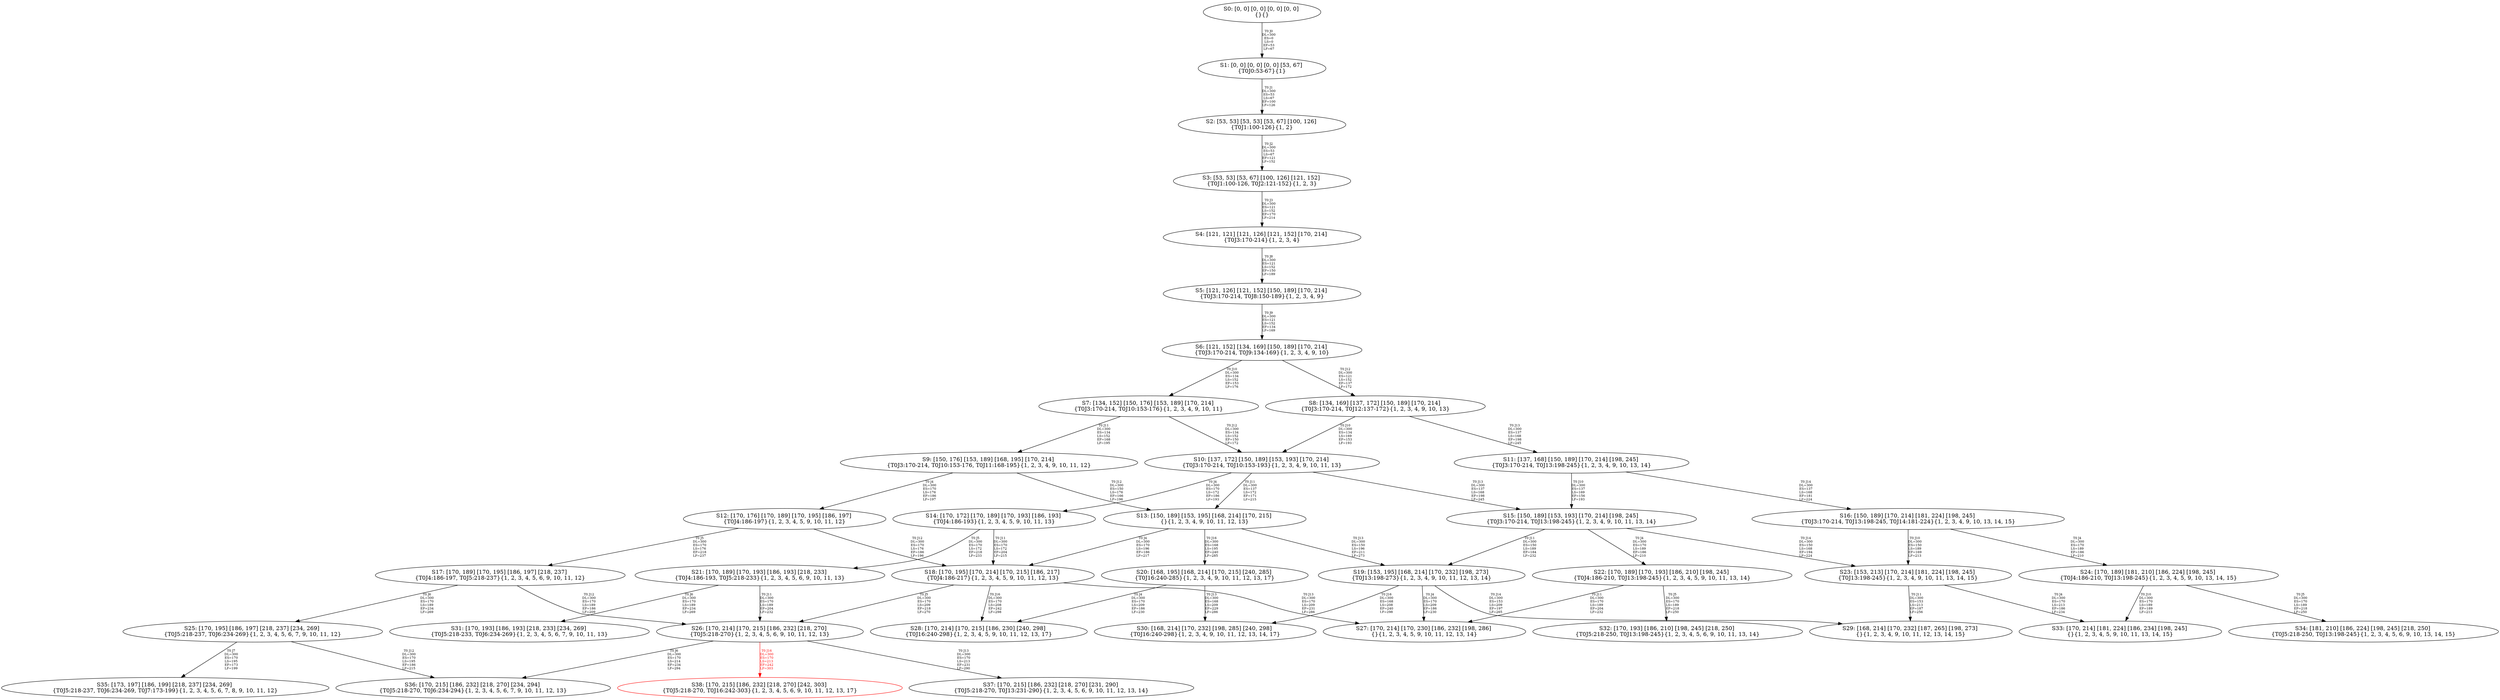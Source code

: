 digraph {
	S0[label="S0: [0, 0] [0, 0] [0, 0] [0, 0] \n{}{}"];
	S1[label="S1: [0, 0] [0, 0] [0, 0] [53, 67] \n{T0J0:53-67}{1}"];
	S2[label="S2: [53, 53] [53, 53] [53, 67] [100, 126] \n{T0J1:100-126}{1, 2}"];
	S3[label="S3: [53, 53] [53, 67] [100, 126] [121, 152] \n{T0J1:100-126, T0J2:121-152}{1, 2, 3}"];
	S4[label="S4: [121, 121] [121, 126] [121, 152] [170, 214] \n{T0J3:170-214}{1, 2, 3, 4}"];
	S5[label="S5: [121, 126] [121, 152] [150, 189] [170, 214] \n{T0J3:170-214, T0J8:150-189}{1, 2, 3, 4, 9}"];
	S6[label="S6: [121, 152] [134, 169] [150, 189] [170, 214] \n{T0J3:170-214, T0J9:134-169}{1, 2, 3, 4, 9, 10}"];
	S7[label="S7: [134, 152] [150, 176] [153, 189] [170, 214] \n{T0J3:170-214, T0J10:153-176}{1, 2, 3, 4, 9, 10, 11}"];
	S8[label="S8: [134, 169] [137, 172] [150, 189] [170, 214] \n{T0J3:170-214, T0J12:137-172}{1, 2, 3, 4, 9, 10, 13}"];
	S9[label="S9: [150, 176] [153, 189] [168, 195] [170, 214] \n{T0J3:170-214, T0J10:153-176, T0J11:168-195}{1, 2, 3, 4, 9, 10, 11, 12}"];
	S10[label="S10: [137, 172] [150, 189] [153, 193] [170, 214] \n{T0J3:170-214, T0J10:153-193}{1, 2, 3, 4, 9, 10, 11, 13}"];
	S11[label="S11: [137, 168] [150, 189] [170, 214] [198, 245] \n{T0J3:170-214, T0J13:198-245}{1, 2, 3, 4, 9, 10, 13, 14}"];
	S12[label="S12: [170, 176] [170, 189] [170, 195] [186, 197] \n{T0J4:186-197}{1, 2, 3, 4, 5, 9, 10, 11, 12}"];
	S13[label="S13: [150, 189] [153, 195] [168, 214] [170, 215] \n{}{1, 2, 3, 4, 9, 10, 11, 12, 13}"];
	S14[label="S14: [170, 172] [170, 189] [170, 193] [186, 193] \n{T0J4:186-193}{1, 2, 3, 4, 5, 9, 10, 11, 13}"];
	S15[label="S15: [150, 189] [153, 193] [170, 214] [198, 245] \n{T0J3:170-214, T0J13:198-245}{1, 2, 3, 4, 9, 10, 11, 13, 14}"];
	S16[label="S16: [150, 189] [170, 214] [181, 224] [198, 245] \n{T0J3:170-214, T0J13:198-245, T0J14:181-224}{1, 2, 3, 4, 9, 10, 13, 14, 15}"];
	S17[label="S17: [170, 189] [170, 195] [186, 197] [218, 237] \n{T0J4:186-197, T0J5:218-237}{1, 2, 3, 4, 5, 6, 9, 10, 11, 12}"];
	S18[label="S18: [170, 195] [170, 214] [170, 215] [186, 217] \n{T0J4:186-217}{1, 2, 3, 4, 5, 9, 10, 11, 12, 13}"];
	S19[label="S19: [153, 195] [168, 214] [170, 232] [198, 273] \n{T0J13:198-273}{1, 2, 3, 4, 9, 10, 11, 12, 13, 14}"];
	S20[label="S20: [168, 195] [168, 214] [170, 215] [240, 285] \n{T0J16:240-285}{1, 2, 3, 4, 9, 10, 11, 12, 13, 17}"];
	S21[label="S21: [170, 189] [170, 193] [186, 193] [218, 233] \n{T0J4:186-193, T0J5:218-233}{1, 2, 3, 4, 5, 6, 9, 10, 11, 13}"];
	S22[label="S22: [170, 189] [170, 193] [186, 210] [198, 245] \n{T0J4:186-210, T0J13:198-245}{1, 2, 3, 4, 5, 9, 10, 11, 13, 14}"];
	S23[label="S23: [153, 213] [170, 214] [181, 224] [198, 245] \n{T0J13:198-245}{1, 2, 3, 4, 9, 10, 11, 13, 14, 15}"];
	S24[label="S24: [170, 189] [181, 210] [186, 224] [198, 245] \n{T0J4:186-210, T0J13:198-245}{1, 2, 3, 4, 5, 9, 10, 13, 14, 15}"];
	S25[label="S25: [170, 195] [186, 197] [218, 237] [234, 269] \n{T0J5:218-237, T0J6:234-269}{1, 2, 3, 4, 5, 6, 7, 9, 10, 11, 12}"];
	S26[label="S26: [170, 214] [170, 215] [186, 232] [218, 270] \n{T0J5:218-270}{1, 2, 3, 4, 5, 6, 9, 10, 11, 12, 13}"];
	S27[label="S27: [170, 214] [170, 230] [186, 232] [198, 286] \n{}{1, 2, 3, 4, 5, 9, 10, 11, 12, 13, 14}"];
	S28[label="S28: [170, 214] [170, 215] [186, 230] [240, 298] \n{T0J16:240-298}{1, 2, 3, 4, 5, 9, 10, 11, 12, 13, 17}"];
	S29[label="S29: [168, 214] [170, 232] [187, 265] [198, 273] \n{}{1, 2, 3, 4, 9, 10, 11, 12, 13, 14, 15}"];
	S30[label="S30: [168, 214] [170, 232] [198, 285] [240, 298] \n{T0J16:240-298}{1, 2, 3, 4, 9, 10, 11, 12, 13, 14, 17}"];
	S31[label="S31: [170, 193] [186, 193] [218, 233] [234, 269] \n{T0J5:218-233, T0J6:234-269}{1, 2, 3, 4, 5, 6, 7, 9, 10, 11, 13}"];
	S32[label="S32: [170, 193] [186, 210] [198, 245] [218, 250] \n{T0J5:218-250, T0J13:198-245}{1, 2, 3, 4, 5, 6, 9, 10, 11, 13, 14}"];
	S33[label="S33: [170, 214] [181, 224] [186, 234] [198, 245] \n{}{1, 2, 3, 4, 5, 9, 10, 11, 13, 14, 15}"];
	S34[label="S34: [181, 210] [186, 224] [198, 245] [218, 250] \n{T0J5:218-250, T0J13:198-245}{1, 2, 3, 4, 5, 6, 9, 10, 13, 14, 15}"];
	S35[label="S35: [173, 197] [186, 199] [218, 237] [234, 269] \n{T0J5:218-237, T0J6:234-269, T0J7:173-199}{1, 2, 3, 4, 5, 6, 7, 8, 9, 10, 11, 12}"];
	S36[label="S36: [170, 215] [186, 232] [218, 270] [234, 294] \n{T0J5:218-270, T0J6:234-294}{1, 2, 3, 4, 5, 6, 7, 9, 10, 11, 12, 13}"];
	S37[label="S37: [170, 215] [186, 232] [218, 270] [231, 290] \n{T0J5:218-270, T0J13:231-290}{1, 2, 3, 4, 5, 6, 9, 10, 11, 12, 13, 14}"];
	S38[label="S38: [170, 215] [186, 232] [218, 270] [242, 303] \n{T0J5:218-270, T0J16:242-303}{1, 2, 3, 4, 5, 6, 9, 10, 11, 12, 13, 17}"];
	S0 -> S1[label="T0 J0\nDL=300\nES=0\nLS=0\nEF=53\nLF=67",fontsize=8];
	S1 -> S2[label="T0 J1\nDL=300\nES=53\nLS=67\nEF=100\nLF=126",fontsize=8];
	S2 -> S3[label="T0 J2\nDL=300\nES=53\nLS=67\nEF=121\nLF=152",fontsize=8];
	S3 -> S4[label="T0 J3\nDL=300\nES=121\nLS=152\nEF=170\nLF=214",fontsize=8];
	S4 -> S5[label="T0 J8\nDL=300\nES=121\nLS=152\nEF=150\nLF=189",fontsize=8];
	S5 -> S6[label="T0 J9\nDL=300\nES=121\nLS=152\nEF=134\nLF=169",fontsize=8];
	S6 -> S7[label="T0 J10\nDL=300\nES=134\nLS=152\nEF=153\nLF=176",fontsize=8];
	S6 -> S8[label="T0 J12\nDL=300\nES=121\nLS=152\nEF=137\nLF=172",fontsize=8];
	S7 -> S9[label="T0 J11\nDL=300\nES=134\nLS=152\nEF=168\nLF=195",fontsize=8];
	S7 -> S10[label="T0 J12\nDL=300\nES=134\nLS=152\nEF=150\nLF=172",fontsize=8];
	S8 -> S10[label="T0 J10\nDL=300\nES=134\nLS=169\nEF=153\nLF=193",fontsize=8];
	S8 -> S11[label="T0 J13\nDL=300\nES=137\nLS=168\nEF=198\nLF=245",fontsize=8];
	S9 -> S12[label="T0 J4\nDL=300\nES=170\nLS=176\nEF=186\nLF=197",fontsize=8];
	S9 -> S13[label="T0 J12\nDL=300\nES=150\nLS=176\nEF=166\nLF=196",fontsize=8];
	S10 -> S14[label="T0 J4\nDL=300\nES=170\nLS=172\nEF=186\nLF=193",fontsize=8];
	S10 -> S13[label="T0 J11\nDL=300\nES=137\nLS=172\nEF=171\nLF=215",fontsize=8];
	S10 -> S15[label="T0 J13\nDL=300\nES=137\nLS=168\nEF=198\nLF=245",fontsize=8];
	S11 -> S15[label="T0 J10\nDL=300\nES=137\nLS=169\nEF=156\nLF=193",fontsize=8];
	S11 -> S16[label="T0 J14\nDL=300\nES=137\nLS=168\nEF=181\nLF=224",fontsize=8];
	S12 -> S17[label="T0 J5\nDL=300\nES=170\nLS=176\nEF=218\nLF=237",fontsize=8];
	S12 -> S18[label="T0 J12\nDL=300\nES=170\nLS=176\nEF=186\nLF=196",fontsize=8];
	S13 -> S18[label="T0 J4\nDL=300\nES=170\nLS=196\nEF=186\nLF=217",fontsize=8];
	S13 -> S19[label="T0 J13\nDL=300\nES=150\nLS=196\nEF=211\nLF=273",fontsize=8];
	S13 -> S20[label="T0 J16\nDL=300\nES=168\nLS=195\nEF=240\nLF=285",fontsize=8];
	S14 -> S21[label="T0 J5\nDL=300\nES=170\nLS=172\nEF=218\nLF=233",fontsize=8];
	S14 -> S18[label="T0 J11\nDL=300\nES=170\nLS=172\nEF=204\nLF=215",fontsize=8];
	S15 -> S22[label="T0 J4\nDL=300\nES=170\nLS=189\nEF=186\nLF=210",fontsize=8];
	S15 -> S19[label="T0 J11\nDL=300\nES=150\nLS=189\nEF=184\nLF=232",fontsize=8];
	S15 -> S23[label="T0 J14\nDL=300\nES=150\nLS=168\nEF=194\nLF=224",fontsize=8];
	S16 -> S24[label="T0 J4\nDL=300\nES=170\nLS=189\nEF=186\nLF=210",fontsize=8];
	S16 -> S23[label="T0 J10\nDL=300\nES=150\nLS=189\nEF=169\nLF=213",fontsize=8];
	S17 -> S25[label="T0 J6\nDL=300\nES=170\nLS=189\nEF=234\nLF=269",fontsize=8];
	S17 -> S26[label="T0 J12\nDL=300\nES=170\nLS=189\nEF=186\nLF=209",fontsize=8];
	S18 -> S26[label="T0 J5\nDL=300\nES=170\nLS=209\nEF=218\nLF=270",fontsize=8];
	S18 -> S27[label="T0 J13\nDL=300\nES=170\nLS=209\nEF=231\nLF=286",fontsize=8];
	S18 -> S28[label="T0 J16\nDL=300\nES=170\nLS=208\nEF=242\nLF=298",fontsize=8];
	S19 -> S27[label="T0 J4\nDL=300\nES=170\nLS=209\nEF=186\nLF=230",fontsize=8];
	S19 -> S29[label="T0 J14\nDL=300\nES=153\nLS=209\nEF=197\nLF=265",fontsize=8];
	S19 -> S30[label="T0 J16\nDL=300\nES=168\nLS=208\nEF=240\nLF=298",fontsize=8];
	S20 -> S28[label="T0 J4\nDL=300\nES=170\nLS=209\nEF=186\nLF=230",fontsize=8];
	S20 -> S30[label="T0 J13\nDL=300\nES=168\nLS=209\nEF=229\nLF=286",fontsize=8];
	S21 -> S31[label="T0 J6\nDL=300\nES=170\nLS=189\nEF=234\nLF=269",fontsize=8];
	S21 -> S26[label="T0 J11\nDL=300\nES=170\nLS=189\nEF=204\nLF=232",fontsize=8];
	S22 -> S32[label="T0 J5\nDL=300\nES=170\nLS=189\nEF=218\nLF=250",fontsize=8];
	S22 -> S27[label="T0 J11\nDL=300\nES=170\nLS=189\nEF=204\nLF=232",fontsize=8];
	S23 -> S33[label="T0 J4\nDL=300\nES=170\nLS=213\nEF=186\nLF=234",fontsize=8];
	S23 -> S29[label="T0 J11\nDL=300\nES=153\nLS=213\nEF=187\nLF=256",fontsize=8];
	S24 -> S34[label="T0 J5\nDL=300\nES=170\nLS=189\nEF=218\nLF=250",fontsize=8];
	S24 -> S33[label="T0 J10\nDL=300\nES=170\nLS=189\nEF=189\nLF=213",fontsize=8];
	S25 -> S35[label="T0 J7\nDL=300\nES=170\nLS=195\nEF=173\nLF=199",fontsize=8];
	S25 -> S36[label="T0 J12\nDL=300\nES=170\nLS=195\nEF=186\nLF=215",fontsize=8];
	S26 -> S36[label="T0 J6\nDL=300\nES=170\nLS=214\nEF=234\nLF=294",fontsize=8];
	S26 -> S37[label="T0 J13\nDL=300\nES=170\nLS=213\nEF=231\nLF=290",fontsize=8];
	S26 -> S38[label="T0 J16\nDL=300\nES=170\nLS=213\nEF=242\nLF=303",color=Red,fontcolor=Red,fontsize=8];
S38[color=Red];
}
